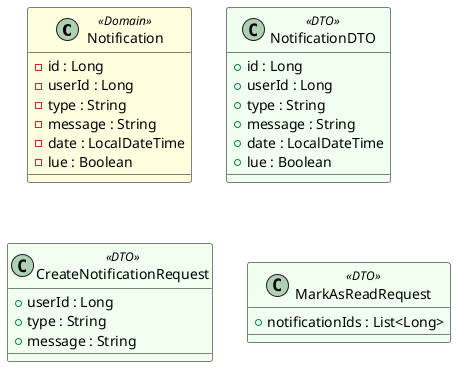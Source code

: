 @startuml notification_service_class_diagram

' Couleurs personnalisées pour distinguer Domain & DTO
skinparam class {
    BackgroundColor<<Domain>> LightYellow
    BackgroundColor<<DTO>> HoneyDew
    ArrowColor Black
    BorderColor Black
}

' ==========================
'       ENTITÉ JPA
' ==========================

class Notification <<Domain>> {
    - id : Long
    - userId : Long
    - type : String
    - message : String
    - date : LocalDateTime
    - lue : Boolean
}

' ==========================
'           DTOs
' ==========================

class NotificationDTO <<DTO>> {
    + id : Long
    + userId : Long
    + type : String
    + message : String
    + date : LocalDateTime
    + lue : Boolean
}

class CreateNotificationRequest <<DTO>> {
    + userId : Long
    + type : String
    + message : String
}

class MarkAsReadRequest <<DTO>> {
    + notificationIds : List<Long>
}

@enduml

